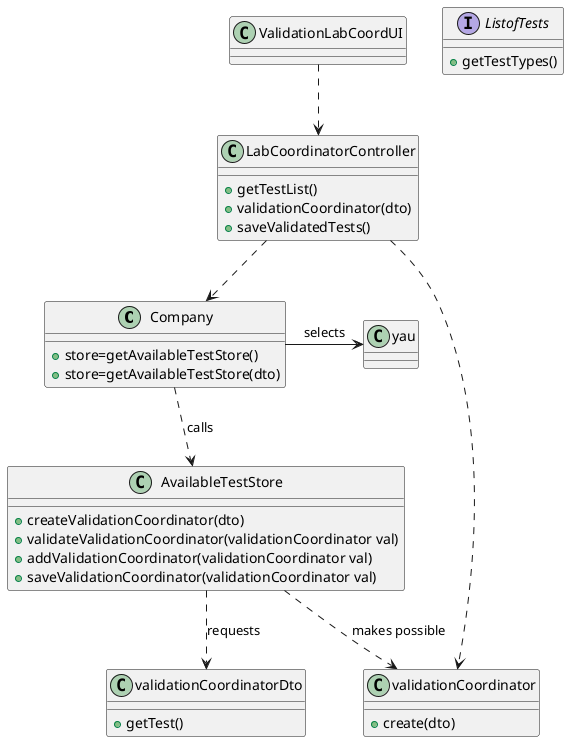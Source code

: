 @startuml
'https://plantuml.com/class-diagram

class Company{
+ store=getAvailableTestStore()
+ store=getAvailableTestStore(dto)
}



class LabCoordinatorController{
+getTestList()
+validationCoordinator(dto)
+saveValidatedTests()
}

class AvailableTestStore{
+createValidationCoordinator(dto)
+validateValidationCoordinator(validationCoordinator val)
+addValidationCoordinator(validationCoordinator val)
+saveValidationCoordinator(validationCoordinator val)
}

class validationCoordinatorDto{
+getTest()
}

interface ListofTests{
+getTestTypes()
}

class validationCoordinator{
+create(dto)
}



Company ..> AvailableTestStore : calls
AvailableTestStore ..> validationCoordinator: makes possible
Company -> yau: selects
ValidationLabCoordUI ..> LabCoordinatorController
LabCoordinatorController ..> Company
LabCoordinatorController ..>validationCoordinator
AvailableTestStore ..> validationCoordinatorDto:requests
@enduml